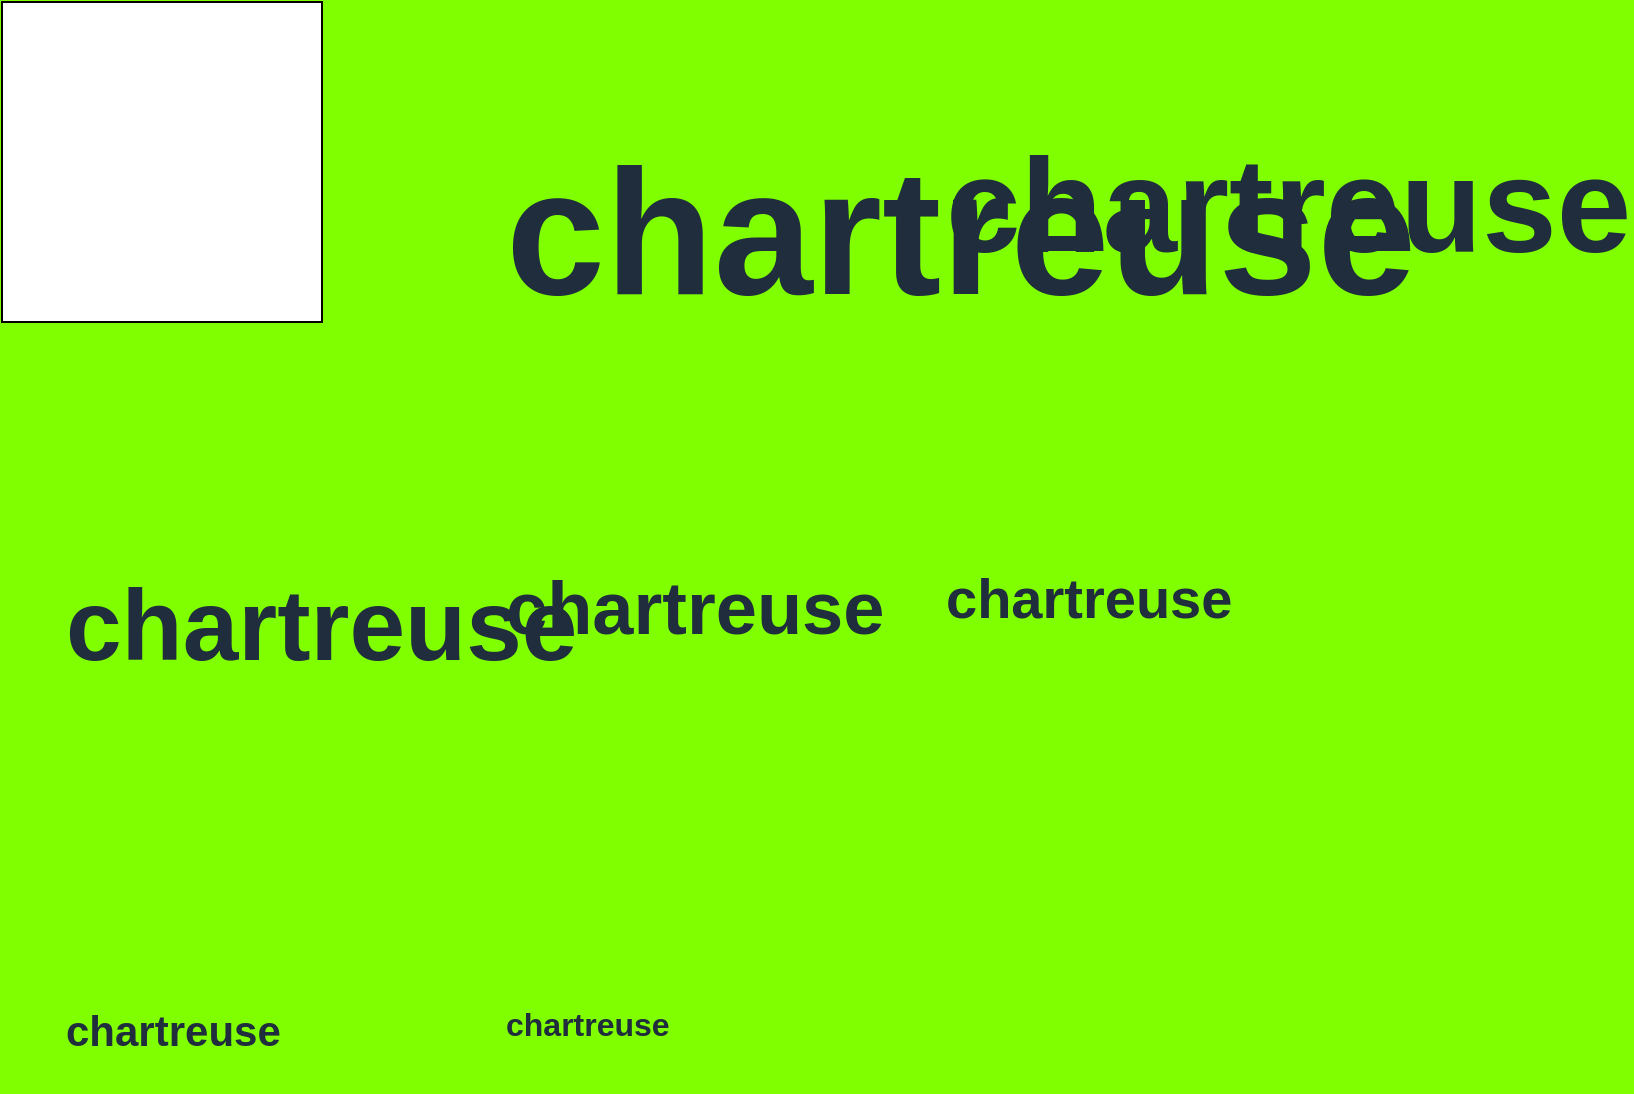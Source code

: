 <mxfile>
  <diagram id="NVM" name="chartreuse">
    <mxGraphModel dx="0" dy="0" background="#7FFF00" grid="0" gridSize="10" guides="1" tooltips="1" connect="1" arrows="1" fold="1" page="1" pageScale="1" pageWidth="1169" pageHeight="827" math="0" shadow="0">
      <root>
        <mxCell id="page_root_NVM" parent="NVM"/>
        <mxCell id="node_root_NVM" parent="page_root_NVM"/>
        <mxCell id="NVM-2" value="" style="whiteSpace=wrap;html=1;fillColor=#ffffff;strokeColor=#000000;fontColor=#000000" vertex="1" parent="node_root_NVM">
          <mxGeometry x="30" y="30" width="160" height="160" as="geometry"/>
        </mxCell>
        <mxCell id="NVM-3" value="chartreuse" style="whiteSpace=wrap;html=1;fontColor=#1F2D3D;text;fontSize=89;fontStyle=1;fillColor=none" vertex="1" parent="node_root_NVM">
          <mxGeometry x="280" y="85" width="100" height="50" as="geometry"/>
        </mxCell>
        <mxCell id="NVM-4" value="chartreuse" style="whiteSpace=wrap;html=1;fontColor=#1F2D3D;text;fontSize=67;fontStyle=1;fillColor=none" vertex="1" parent="node_root_NVM">
          <mxGeometry x="500" y="85" width="100" height="50" as="geometry"/>
        </mxCell>
        <mxCell id="NVM-5" value="chartreuse" style="whiteSpace=wrap;html=1;fontColor=#1F2D3D;text;fontSize=50;fontStyle=1;fillColor=none" vertex="1" parent="node_root_NVM">
          <mxGeometry x="60" y="305" width="100" height="50" as="geometry"/>
        </mxCell>
        <mxCell id="NVM-6" value="chartreuse" style="whiteSpace=wrap;html=1;fontColor=#1F2D3D;text;fontSize=37;fontStyle=1;fillColor=none" vertex="1" parent="node_root_NVM">
          <mxGeometry x="280" y="305" width="100" height="50" as="geometry"/>
        </mxCell>
        <mxCell id="NVM-7" value="chartreuse" style="whiteSpace=wrap;html=1;fontColor=#1F2D3D;text;fontSize=28;fontStyle=1;fillColor=none" vertex="1" parent="node_root_NVM">
          <mxGeometry x="500" y="305" width="100" height="50" as="geometry"/>
        </mxCell>
        <mxCell id="NVM-8" value="chartreuse" style="whiteSpace=wrap;html=1;fontColor=#1F2D3D;text;fontSize=21;fontStyle=1;fillColor=none" vertex="1" parent="node_root_NVM">
          <mxGeometry x="60" y="525" width="100" height="50" as="geometry"/>
        </mxCell>
        <mxCell id="NVM-9" value="chartreuse" style="whiteSpace=wrap;html=1;fontColor=#1F2D3D;text;fontSize=16;fontStyle=1;fillColor=none" vertex="1" parent="node_root_NVM">
          <mxGeometry x="280" y="525" width="100" height="50" as="geometry"/>
        </mxCell>
      </root>
    </mxGraphModel>
  </diagram>
  <diagram id="MVj" name="aquamarine">
    <mxGraphModel dx="0" dy="0" background="#7FFFD4" grid="0" gridSize="10" guides="1" tooltips="1" connect="1" arrows="1" fold="1" page="1" pageScale="1" pageWidth="1169" pageHeight="827" math="0" shadow="0">
      <root>
        <mxCell id="page_root_MVj" parent="MVj"/>
        <mxCell id="node_root_MVj" parent="page_root_MVj"/>
        <mxCell id="MVj-2" value="" style="whiteSpace=wrap;html=1;fillColor=#ffffff;strokeColor=#000000;fontColor=#000000" vertex="1" parent="node_root_MVj">
          <mxGeometry x="30" y="30" width="160" height="160" as="geometry"/>
        </mxCell>
        <mxCell id="MVj-3" value="aquamarine" style="whiteSpace=wrap;html=1;fontColor=#1F2D3D;text;fontSize=89;fontStyle=1;fillColor=none" vertex="1" parent="node_root_MVj">
          <mxGeometry x="280" y="85" width="100" height="50" as="geometry"/>
        </mxCell>
        <mxCell id="MVj-4" value="aquamarine" style="whiteSpace=wrap;html=1;fontColor=#1F2D3D;text;fontSize=67;fontStyle=1;fillColor=none" vertex="1" parent="node_root_MVj">
          <mxGeometry x="500" y="85" width="100" height="50" as="geometry"/>
        </mxCell>
        <mxCell id="MVj-5" value="aquamarine" style="whiteSpace=wrap;html=1;fontColor=#1F2D3D;text;fontSize=50;fontStyle=1;fillColor=none" vertex="1" parent="node_root_MVj">
          <mxGeometry x="60" y="305" width="100" height="50" as="geometry"/>
        </mxCell>
        <mxCell id="MVj-6" value="aquamarine" style="whiteSpace=wrap;html=1;fontColor=#1F2D3D;text;fontSize=37;fontStyle=1;fillColor=none" vertex="1" parent="node_root_MVj">
          <mxGeometry x="280" y="305" width="100" height="50" as="geometry"/>
        </mxCell>
        <mxCell id="MVj-7" value="aquamarine" style="whiteSpace=wrap;html=1;fontColor=#1F2D3D;text;fontSize=28;fontStyle=1;fillColor=none" vertex="1" parent="node_root_MVj">
          <mxGeometry x="500" y="305" width="100" height="50" as="geometry"/>
        </mxCell>
        <mxCell id="MVj-8" value="aquamarine" style="whiteSpace=wrap;html=1;fontColor=#1F2D3D;text;fontSize=21;fontStyle=1;fillColor=none" vertex="1" parent="node_root_MVj">
          <mxGeometry x="60" y="525" width="100" height="50" as="geometry"/>
        </mxCell>
        <mxCell id="MVj-9" value="aquamarine" style="whiteSpace=wrap;html=1;fontColor=#1F2D3D;text;fontSize=16;fontStyle=1;fillColor=none" vertex="1" parent="node_root_MVj">
          <mxGeometry x="280" y="525" width="100" height="50" as="geometry"/>
        </mxCell>
      </root>
    </mxGraphModel>
  </diagram>
  <diagram id="4mT" name="maroon">
    <mxGraphModel dx="0" dy="0" background="#800000" grid="0" gridSize="10" guides="1" tooltips="1" connect="1" arrows="1" fold="1" page="1" pageScale="1" pageWidth="1169" pageHeight="827" math="0" shadow="0">
      <root>
        <mxCell id="page_root_4mT" parent="4mT"/>
        <mxCell id="node_root_4mT" parent="page_root_4mT"/>
        <mxCell id="4mT-2" value="" style="whiteSpace=wrap;html=1;fillColor=#ffffff;strokeColor=#000000;fontColor=#000000" vertex="1" parent="node_root_4mT">
          <mxGeometry x="30" y="30" width="160" height="160" as="geometry"/>
        </mxCell>
        <mxCell id="4mT-3" value="maroon" style="whiteSpace=wrap;html=1;fontColor=#FFFFFF;text;fontSize=89;fontStyle=1;fillColor=none" vertex="1" parent="node_root_4mT">
          <mxGeometry x="280" y="85" width="100" height="50" as="geometry"/>
        </mxCell>
        <mxCell id="4mT-4" value="maroon" style="whiteSpace=wrap;html=1;fontColor=#FFFFFF;text;fontSize=67;fontStyle=1;fillColor=none" vertex="1" parent="node_root_4mT">
          <mxGeometry x="500" y="85" width="100" height="50" as="geometry"/>
        </mxCell>
        <mxCell id="4mT-5" value="maroon" style="whiteSpace=wrap;html=1;fontColor=#FFFFFF;text;fontSize=50;fontStyle=1;fillColor=none" vertex="1" parent="node_root_4mT">
          <mxGeometry x="60" y="305" width="100" height="50" as="geometry"/>
        </mxCell>
        <mxCell id="4mT-6" value="maroon" style="whiteSpace=wrap;html=1;fontColor=#FFFFFF;text;fontSize=37;fontStyle=1;fillColor=none" vertex="1" parent="node_root_4mT">
          <mxGeometry x="280" y="305" width="100" height="50" as="geometry"/>
        </mxCell>
        <mxCell id="4mT-7" value="maroon" style="whiteSpace=wrap;html=1;fontColor=#FFFFFF;text;fontSize=28;fontStyle=1;fillColor=none" vertex="1" parent="node_root_4mT">
          <mxGeometry x="500" y="305" width="100" height="50" as="geometry"/>
        </mxCell>
        <mxCell id="4mT-8" value="maroon" style="whiteSpace=wrap;html=1;fontColor=#FFFFFF;text;fontSize=21;fontStyle=1;fillColor=none" vertex="1" parent="node_root_4mT">
          <mxGeometry x="60" y="525" width="100" height="50" as="geometry"/>
        </mxCell>
        <mxCell id="4mT-9" value="maroon" style="whiteSpace=wrap;html=1;fontColor=#FFFFFF;text;fontSize=16;fontStyle=1;fillColor=none" vertex="1" parent="node_root_4mT">
          <mxGeometry x="280" y="525" width="100" height="50" as="geometry"/>
        </mxCell>
      </root>
    </mxGraphModel>
  </diagram>
  <diagram id="Dhi" name="purple">
    <mxGraphModel dx="0" dy="0" background="#800080" grid="0" gridSize="10" guides="1" tooltips="1" connect="1" arrows="1" fold="1" page="1" pageScale="1" pageWidth="1169" pageHeight="827" math="0" shadow="0">
      <root>
        <mxCell id="page_root_Dhi" parent="Dhi"/>
        <mxCell id="node_root_Dhi" parent="page_root_Dhi"/>
        <mxCell id="Dhi-2" value="" style="whiteSpace=wrap;html=1;fillColor=#ffffff;strokeColor=#000000;fontColor=#000000" vertex="1" parent="node_root_Dhi">
          <mxGeometry x="30" y="30" width="160" height="160" as="geometry"/>
        </mxCell>
        <mxCell id="Dhi-3" value="purple" style="whiteSpace=wrap;html=1;fontColor=#FFFFFF;text;fontSize=89;fontStyle=1;fillColor=none" vertex="1" parent="node_root_Dhi">
          <mxGeometry x="280" y="85" width="100" height="50" as="geometry"/>
        </mxCell>
        <mxCell id="Dhi-4" value="purple" style="whiteSpace=wrap;html=1;fontColor=#FFFFFF;text;fontSize=67;fontStyle=1;fillColor=none" vertex="1" parent="node_root_Dhi">
          <mxGeometry x="500" y="85" width="100" height="50" as="geometry"/>
        </mxCell>
        <mxCell id="Dhi-5" value="purple" style="whiteSpace=wrap;html=1;fontColor=#FFFFFF;text;fontSize=50;fontStyle=1;fillColor=none" vertex="1" parent="node_root_Dhi">
          <mxGeometry x="60" y="305" width="100" height="50" as="geometry"/>
        </mxCell>
        <mxCell id="Dhi-6" value="purple" style="whiteSpace=wrap;html=1;fontColor=#FFFFFF;text;fontSize=37;fontStyle=1;fillColor=none" vertex="1" parent="node_root_Dhi">
          <mxGeometry x="280" y="305" width="100" height="50" as="geometry"/>
        </mxCell>
        <mxCell id="Dhi-7" value="purple" style="whiteSpace=wrap;html=1;fontColor=#FFFFFF;text;fontSize=28;fontStyle=1;fillColor=none" vertex="1" parent="node_root_Dhi">
          <mxGeometry x="500" y="305" width="100" height="50" as="geometry"/>
        </mxCell>
        <mxCell id="Dhi-8" value="purple" style="whiteSpace=wrap;html=1;fontColor=#FFFFFF;text;fontSize=21;fontStyle=1;fillColor=none" vertex="1" parent="node_root_Dhi">
          <mxGeometry x="60" y="525" width="100" height="50" as="geometry"/>
        </mxCell>
        <mxCell id="Dhi-9" value="purple" style="whiteSpace=wrap;html=1;fontColor=#FFFFFF;text;fontSize=16;fontStyle=1;fillColor=none" vertex="1" parent="node_root_Dhi">
          <mxGeometry x="280" y="525" width="100" height="50" as="geometry"/>
        </mxCell>
      </root>
    </mxGraphModel>
  </diagram>
  <diagram id="9Jm" name="olive">
    <mxGraphModel dx="0" dy="0" background="#808000" grid="0" gridSize="10" guides="1" tooltips="1" connect="1" arrows="1" fold="1" page="1" pageScale="1" pageWidth="1169" pageHeight="827" math="0" shadow="0">
      <root>
        <mxCell id="page_root_9Jm" parent="9Jm"/>
        <mxCell id="node_root_9Jm" parent="page_root_9Jm"/>
        <mxCell id="9Jm-2" value="" style="whiteSpace=wrap;html=1;fillColor=#ffffff;strokeColor=#000000;fontColor=#000000" vertex="1" parent="node_root_9Jm">
          <mxGeometry x="30" y="30" width="160" height="160" as="geometry"/>
        </mxCell>
        <mxCell id="9Jm-3" value="olive" style="whiteSpace=wrap;html=1;fontColor=#FFFFFF;text;fontSize=89;fontStyle=1;fillColor=none" vertex="1" parent="node_root_9Jm">
          <mxGeometry x="280" y="85" width="100" height="50" as="geometry"/>
        </mxCell>
        <mxCell id="9Jm-4" value="olive" style="whiteSpace=wrap;html=1;fontColor=#FFFFFF;text;fontSize=67;fontStyle=1;fillColor=none" vertex="1" parent="node_root_9Jm">
          <mxGeometry x="500" y="85" width="100" height="50" as="geometry"/>
        </mxCell>
        <mxCell id="9Jm-5" value="olive" style="whiteSpace=wrap;html=1;fontColor=#FFFFFF;text;fontSize=50;fontStyle=1;fillColor=none" vertex="1" parent="node_root_9Jm">
          <mxGeometry x="60" y="305" width="100" height="50" as="geometry"/>
        </mxCell>
        <mxCell id="9Jm-6" value="olive" style="whiteSpace=wrap;html=1;fontColor=#FFFFFF;text;fontSize=37;fontStyle=1;fillColor=none" vertex="1" parent="node_root_9Jm">
          <mxGeometry x="280" y="305" width="100" height="50" as="geometry"/>
        </mxCell>
        <mxCell id="9Jm-7" value="olive" style="whiteSpace=wrap;html=1;fontColor=#FFFFFF;text;fontSize=28;fontStyle=1;fillColor=none" vertex="1" parent="node_root_9Jm">
          <mxGeometry x="500" y="305" width="100" height="50" as="geometry"/>
        </mxCell>
        <mxCell id="9Jm-8" value="olive" style="whiteSpace=wrap;html=1;fontColor=#FFFFFF;text;fontSize=21;fontStyle=1;fillColor=none" vertex="1" parent="node_root_9Jm">
          <mxGeometry x="60" y="525" width="100" height="50" as="geometry"/>
        </mxCell>
        <mxCell id="9Jm-9" value="olive" style="whiteSpace=wrap;html=1;fontColor=#FFFFFF;text;fontSize=16;fontStyle=1;fillColor=none" vertex="1" parent="node_root_9Jm">
          <mxGeometry x="280" y="525" width="100" height="50" as="geometry"/>
        </mxCell>
      </root>
    </mxGraphModel>
  </diagram>
  <diagram id="2Tg" name="gray">
    <mxGraphModel dx="0" dy="0" background="#808080" grid="0" gridSize="10" guides="1" tooltips="1" connect="1" arrows="1" fold="1" page="1" pageScale="1" pageWidth="1169" pageHeight="827" math="0" shadow="0">
      <root>
        <mxCell id="page_root_2Tg" parent="2Tg"/>
        <mxCell id="node_root_2Tg" parent="page_root_2Tg"/>
        <mxCell id="2Tg-2" value="" style="whiteSpace=wrap;html=1;fillColor=#ffffff;strokeColor=#000000;fontColor=#000000" vertex="1" parent="node_root_2Tg">
          <mxGeometry x="30" y="30" width="160" height="160" as="geometry"/>
        </mxCell>
        <mxCell id="2Tg-3" value="gray" style="whiteSpace=wrap;html=1;fontColor=#FFFFFF;text;fontSize=89;fontStyle=1;fillColor=none" vertex="1" parent="node_root_2Tg">
          <mxGeometry x="280" y="85" width="100" height="50" as="geometry"/>
        </mxCell>
        <mxCell id="2Tg-4" value="gray" style="whiteSpace=wrap;html=1;fontColor=#FFFFFF;text;fontSize=67;fontStyle=1;fillColor=none" vertex="1" parent="node_root_2Tg">
          <mxGeometry x="500" y="85" width="100" height="50" as="geometry"/>
        </mxCell>
        <mxCell id="2Tg-5" value="gray" style="whiteSpace=wrap;html=1;fontColor=#FFFFFF;text;fontSize=50;fontStyle=1;fillColor=none" vertex="1" parent="node_root_2Tg">
          <mxGeometry x="60" y="305" width="100" height="50" as="geometry"/>
        </mxCell>
        <mxCell id="2Tg-6" value="gray" style="whiteSpace=wrap;html=1;fontColor=#FFFFFF;text;fontSize=37;fontStyle=1;fillColor=none" vertex="1" parent="node_root_2Tg">
          <mxGeometry x="280" y="305" width="100" height="50" as="geometry"/>
        </mxCell>
        <mxCell id="2Tg-7" value="gray" style="whiteSpace=wrap;html=1;fontColor=#FFFFFF;text;fontSize=28;fontStyle=1;fillColor=none" vertex="1" parent="node_root_2Tg">
          <mxGeometry x="500" y="305" width="100" height="50" as="geometry"/>
        </mxCell>
        <mxCell id="2Tg-8" value="gray" style="whiteSpace=wrap;html=1;fontColor=#FFFFFF;text;fontSize=21;fontStyle=1;fillColor=none" vertex="1" parent="node_root_2Tg">
          <mxGeometry x="60" y="525" width="100" height="50" as="geometry"/>
        </mxCell>
        <mxCell id="2Tg-9" value="gray" style="whiteSpace=wrap;html=1;fontColor=#FFFFFF;text;fontSize=16;fontStyle=1;fillColor=none" vertex="1" parent="node_root_2Tg">
          <mxGeometry x="280" y="525" width="100" height="50" as="geometry"/>
        </mxCell>
      </root>
    </mxGraphModel>
  </diagram>
  <diagram id="JNN" name="grey">
    <mxGraphModel dx="0" dy="0" background="#808080" grid="0" gridSize="10" guides="1" tooltips="1" connect="1" arrows="1" fold="1" page="1" pageScale="1" pageWidth="1169" pageHeight="827" math="0" shadow="0">
      <root>
        <mxCell id="page_root_JNN" parent="JNN"/>
        <mxCell id="node_root_JNN" parent="page_root_JNN"/>
        <mxCell id="JNN-2" value="" style="whiteSpace=wrap;html=1;fillColor=#ffffff;strokeColor=#000000;fontColor=#000000" vertex="1" parent="node_root_JNN">
          <mxGeometry x="30" y="30" width="160" height="160" as="geometry"/>
        </mxCell>
        <mxCell id="JNN-3" value="grey" style="whiteSpace=wrap;html=1;fontColor=#FFFFFF;text;fontSize=89;fontStyle=1;fillColor=none" vertex="1" parent="node_root_JNN">
          <mxGeometry x="280" y="85" width="100" height="50" as="geometry"/>
        </mxCell>
        <mxCell id="JNN-4" value="grey" style="whiteSpace=wrap;html=1;fontColor=#FFFFFF;text;fontSize=67;fontStyle=1;fillColor=none" vertex="1" parent="node_root_JNN">
          <mxGeometry x="500" y="85" width="100" height="50" as="geometry"/>
        </mxCell>
        <mxCell id="JNN-5" value="grey" style="whiteSpace=wrap;html=1;fontColor=#FFFFFF;text;fontSize=50;fontStyle=1;fillColor=none" vertex="1" parent="node_root_JNN">
          <mxGeometry x="60" y="305" width="100" height="50" as="geometry"/>
        </mxCell>
        <mxCell id="JNN-6" value="grey" style="whiteSpace=wrap;html=1;fontColor=#FFFFFF;text;fontSize=37;fontStyle=1;fillColor=none" vertex="1" parent="node_root_JNN">
          <mxGeometry x="280" y="305" width="100" height="50" as="geometry"/>
        </mxCell>
        <mxCell id="JNN-7" value="grey" style="whiteSpace=wrap;html=1;fontColor=#FFFFFF;text;fontSize=28;fontStyle=1;fillColor=none" vertex="1" parent="node_root_JNN">
          <mxGeometry x="500" y="305" width="100" height="50" as="geometry"/>
        </mxCell>
        <mxCell id="JNN-8" value="grey" style="whiteSpace=wrap;html=1;fontColor=#FFFFFF;text;fontSize=21;fontStyle=1;fillColor=none" vertex="1" parent="node_root_JNN">
          <mxGeometry x="60" y="525" width="100" height="50" as="geometry"/>
        </mxCell>
        <mxCell id="JNN-9" value="grey" style="whiteSpace=wrap;html=1;fontColor=#FFFFFF;text;fontSize=16;fontStyle=1;fillColor=none" vertex="1" parent="node_root_JNN">
          <mxGeometry x="280" y="525" width="100" height="50" as="geometry"/>
        </mxCell>
      </root>
    </mxGraphModel>
  </diagram>
  <diagram id="ctn" name="sky_blue">
    <mxGraphModel dx="0" dy="0" background="#87CEEB" grid="0" gridSize="10" guides="1" tooltips="1" connect="1" arrows="1" fold="1" page="1" pageScale="1" pageWidth="1169" pageHeight="827" math="0" shadow="0">
      <root>
        <mxCell id="page_root_ctn" parent="ctn"/>
        <mxCell id="node_root_ctn" parent="page_root_ctn"/>
        <mxCell id="ctn-2" value="" style="whiteSpace=wrap;html=1;fillColor=#ffffff;strokeColor=#000000;fontColor=#000000" vertex="1" parent="node_root_ctn">
          <mxGeometry x="30" y="30" width="160" height="160" as="geometry"/>
        </mxCell>
        <mxCell id="ctn-3" value="sky_blue" style="whiteSpace=wrap;html=1;fontColor=#1F2D3D;text;fontSize=89;fontStyle=1;fillColor=none" vertex="1" parent="node_root_ctn">
          <mxGeometry x="280" y="85" width="100" height="50" as="geometry"/>
        </mxCell>
        <mxCell id="ctn-4" value="sky_blue" style="whiteSpace=wrap;html=1;fontColor=#1F2D3D;text;fontSize=67;fontStyle=1;fillColor=none" vertex="1" parent="node_root_ctn">
          <mxGeometry x="500" y="85" width="100" height="50" as="geometry"/>
        </mxCell>
        <mxCell id="ctn-5" value="sky_blue" style="whiteSpace=wrap;html=1;fontColor=#1F2D3D;text;fontSize=50;fontStyle=1;fillColor=none" vertex="1" parent="node_root_ctn">
          <mxGeometry x="60" y="305" width="100" height="50" as="geometry"/>
        </mxCell>
        <mxCell id="ctn-6" value="sky_blue" style="whiteSpace=wrap;html=1;fontColor=#1F2D3D;text;fontSize=37;fontStyle=1;fillColor=none" vertex="1" parent="node_root_ctn">
          <mxGeometry x="280" y="305" width="100" height="50" as="geometry"/>
        </mxCell>
        <mxCell id="ctn-7" value="sky_blue" style="whiteSpace=wrap;html=1;fontColor=#1F2D3D;text;fontSize=28;fontStyle=1;fillColor=none" vertex="1" parent="node_root_ctn">
          <mxGeometry x="500" y="305" width="100" height="50" as="geometry"/>
        </mxCell>
        <mxCell id="ctn-8" value="sky_blue" style="whiteSpace=wrap;html=1;fontColor=#1F2D3D;text;fontSize=21;fontStyle=1;fillColor=none" vertex="1" parent="node_root_ctn">
          <mxGeometry x="60" y="525" width="100" height="50" as="geometry"/>
        </mxCell>
        <mxCell id="ctn-9" value="sky_blue" style="whiteSpace=wrap;html=1;fontColor=#1F2D3D;text;fontSize=16;fontStyle=1;fillColor=none" vertex="1" parent="node_root_ctn">
          <mxGeometry x="280" y="525" width="100" height="50" as="geometry"/>
        </mxCell>
      </root>
    </mxGraphModel>
  </diagram>
  <diagram id="5US" name="light_sky_blue">
    <mxGraphModel dx="0" dy="0" background="#87CEFA" grid="0" gridSize="10" guides="1" tooltips="1" connect="1" arrows="1" fold="1" page="1" pageScale="1" pageWidth="1169" pageHeight="827" math="0" shadow="0">
      <root>
        <mxCell id="page_root_5US" parent="5US"/>
        <mxCell id="node_root_5US" parent="page_root_5US"/>
        <mxCell id="5US-2" value="" style="whiteSpace=wrap;html=1;fillColor=#ffffff;strokeColor=#000000;fontColor=#000000" vertex="1" parent="node_root_5US">
          <mxGeometry x="30" y="30" width="160" height="160" as="geometry"/>
        </mxCell>
        <mxCell id="5US-3" value="light_sky_blue" style="whiteSpace=wrap;html=1;fontColor=#1F2D3D;text;fontSize=89;fontStyle=1;fillColor=none" vertex="1" parent="node_root_5US">
          <mxGeometry x="280" y="85" width="100" height="50" as="geometry"/>
        </mxCell>
        <mxCell id="5US-4" value="light_sky_blue" style="whiteSpace=wrap;html=1;fontColor=#1F2D3D;text;fontSize=67;fontStyle=1;fillColor=none" vertex="1" parent="node_root_5US">
          <mxGeometry x="500" y="85" width="100" height="50" as="geometry"/>
        </mxCell>
        <mxCell id="5US-5" value="light_sky_blue" style="whiteSpace=wrap;html=1;fontColor=#1F2D3D;text;fontSize=50;fontStyle=1;fillColor=none" vertex="1" parent="node_root_5US">
          <mxGeometry x="60" y="305" width="100" height="50" as="geometry"/>
        </mxCell>
        <mxCell id="5US-6" value="light_sky_blue" style="whiteSpace=wrap;html=1;fontColor=#1F2D3D;text;fontSize=37;fontStyle=1;fillColor=none" vertex="1" parent="node_root_5US">
          <mxGeometry x="280" y="305" width="100" height="50" as="geometry"/>
        </mxCell>
        <mxCell id="5US-7" value="light_sky_blue" style="whiteSpace=wrap;html=1;fontColor=#1F2D3D;text;fontSize=28;fontStyle=1;fillColor=none" vertex="1" parent="node_root_5US">
          <mxGeometry x="500" y="305" width="100" height="50" as="geometry"/>
        </mxCell>
        <mxCell id="5US-8" value="light_sky_blue" style="whiteSpace=wrap;html=1;fontColor=#1F2D3D;text;fontSize=21;fontStyle=1;fillColor=none" vertex="1" parent="node_root_5US">
          <mxGeometry x="60" y="525" width="100" height="50" as="geometry"/>
        </mxCell>
        <mxCell id="5US-9" value="light_sky_blue" style="whiteSpace=wrap;html=1;fontColor=#1F2D3D;text;fontSize=16;fontStyle=1;fillColor=none" vertex="1" parent="node_root_5US">
          <mxGeometry x="280" y="525" width="100" height="50" as="geometry"/>
        </mxCell>
      </root>
    </mxGraphModel>
  </diagram>
  <diagram id="rjA" name="blue_violet">
    <mxGraphModel dx="0" dy="0" background="#8A2BE2" grid="0" gridSize="10" guides="1" tooltips="1" connect="1" arrows="1" fold="1" page="1" pageScale="1" pageWidth="1169" pageHeight="827" math="0" shadow="0">
      <root>
        <mxCell id="page_root_rjA" parent="rjA"/>
        <mxCell id="node_root_rjA" parent="page_root_rjA"/>
        <mxCell id="rjA-2" value="" style="whiteSpace=wrap;html=1;fillColor=#ffffff;strokeColor=#000000;fontColor=#000000" vertex="1" parent="node_root_rjA">
          <mxGeometry x="30" y="30" width="160" height="160" as="geometry"/>
        </mxCell>
        <mxCell id="rjA-3" value="blue_violet" style="whiteSpace=wrap;html=1;fontColor=#FFFFFF;text;fontSize=89;fontStyle=1;fillColor=none" vertex="1" parent="node_root_rjA">
          <mxGeometry x="280" y="85" width="100" height="50" as="geometry"/>
        </mxCell>
        <mxCell id="rjA-4" value="blue_violet" style="whiteSpace=wrap;html=1;fontColor=#FFFFFF;text;fontSize=67;fontStyle=1;fillColor=none" vertex="1" parent="node_root_rjA">
          <mxGeometry x="500" y="85" width="100" height="50" as="geometry"/>
        </mxCell>
        <mxCell id="rjA-5" value="blue_violet" style="whiteSpace=wrap;html=1;fontColor=#FFFFFF;text;fontSize=50;fontStyle=1;fillColor=none" vertex="1" parent="node_root_rjA">
          <mxGeometry x="60" y="305" width="100" height="50" as="geometry"/>
        </mxCell>
        <mxCell id="rjA-6" value="blue_violet" style="whiteSpace=wrap;html=1;fontColor=#FFFFFF;text;fontSize=37;fontStyle=1;fillColor=none" vertex="1" parent="node_root_rjA">
          <mxGeometry x="280" y="305" width="100" height="50" as="geometry"/>
        </mxCell>
        <mxCell id="rjA-7" value="blue_violet" style="whiteSpace=wrap;html=1;fontColor=#FFFFFF;text;fontSize=28;fontStyle=1;fillColor=none" vertex="1" parent="node_root_rjA">
          <mxGeometry x="500" y="305" width="100" height="50" as="geometry"/>
        </mxCell>
        <mxCell id="rjA-8" value="blue_violet" style="whiteSpace=wrap;html=1;fontColor=#FFFFFF;text;fontSize=21;fontStyle=1;fillColor=none" vertex="1" parent="node_root_rjA">
          <mxGeometry x="60" y="525" width="100" height="50" as="geometry"/>
        </mxCell>
        <mxCell id="rjA-9" value="blue_violet" style="whiteSpace=wrap;html=1;fontColor=#FFFFFF;text;fontSize=16;fontStyle=1;fillColor=none" vertex="1" parent="node_root_rjA">
          <mxGeometry x="280" y="525" width="100" height="50" as="geometry"/>
        </mxCell>
      </root>
    </mxGraphModel>
  </diagram>
  <diagram id="o9m" name="dark_red">
    <mxGraphModel dx="0" dy="0" background="#8B0000" grid="0" gridSize="10" guides="1" tooltips="1" connect="1" arrows="1" fold="1" page="1" pageScale="1" pageWidth="1169" pageHeight="827" math="0" shadow="0">
      <root>
        <mxCell id="page_root_o9m" parent="o9m"/>
        <mxCell id="node_root_o9m" parent="page_root_o9m"/>
        <mxCell id="o9m-2" value="" style="whiteSpace=wrap;html=1;fillColor=#ffffff;strokeColor=#000000;fontColor=#000000" vertex="1" parent="node_root_o9m">
          <mxGeometry x="30" y="30" width="160" height="160" as="geometry"/>
        </mxCell>
        <mxCell id="o9m-3" value="dark_red" style="whiteSpace=wrap;html=1;fontColor=#FFFFFF;text;fontSize=89;fontStyle=1;fillColor=none" vertex="1" parent="node_root_o9m">
          <mxGeometry x="280" y="85" width="100" height="50" as="geometry"/>
        </mxCell>
        <mxCell id="o9m-4" value="dark_red" style="whiteSpace=wrap;html=1;fontColor=#FFFFFF;text;fontSize=67;fontStyle=1;fillColor=none" vertex="1" parent="node_root_o9m">
          <mxGeometry x="500" y="85" width="100" height="50" as="geometry"/>
        </mxCell>
        <mxCell id="o9m-5" value="dark_red" style="whiteSpace=wrap;html=1;fontColor=#FFFFFF;text;fontSize=50;fontStyle=1;fillColor=none" vertex="1" parent="node_root_o9m">
          <mxGeometry x="60" y="305" width="100" height="50" as="geometry"/>
        </mxCell>
        <mxCell id="o9m-6" value="dark_red" style="whiteSpace=wrap;html=1;fontColor=#FFFFFF;text;fontSize=37;fontStyle=1;fillColor=none" vertex="1" parent="node_root_o9m">
          <mxGeometry x="280" y="305" width="100" height="50" as="geometry"/>
        </mxCell>
        <mxCell id="o9m-7" value="dark_red" style="whiteSpace=wrap;html=1;fontColor=#FFFFFF;text;fontSize=28;fontStyle=1;fillColor=none" vertex="1" parent="node_root_o9m">
          <mxGeometry x="500" y="305" width="100" height="50" as="geometry"/>
        </mxCell>
        <mxCell id="o9m-8" value="dark_red" style="whiteSpace=wrap;html=1;fontColor=#FFFFFF;text;fontSize=21;fontStyle=1;fillColor=none" vertex="1" parent="node_root_o9m">
          <mxGeometry x="60" y="525" width="100" height="50" as="geometry"/>
        </mxCell>
        <mxCell id="o9m-9" value="dark_red" style="whiteSpace=wrap;html=1;fontColor=#FFFFFF;text;fontSize=16;fontStyle=1;fillColor=none" vertex="1" parent="node_root_o9m">
          <mxGeometry x="280" y="525" width="100" height="50" as="geometry"/>
        </mxCell>
      </root>
    </mxGraphModel>
  </diagram>
  <diagram id="m82" name="dark_magenta">
    <mxGraphModel dx="0" dy="0" background="#8B008B" grid="0" gridSize="10" guides="1" tooltips="1" connect="1" arrows="1" fold="1" page="1" pageScale="1" pageWidth="1169" pageHeight="827" math="0" shadow="0">
      <root>
        <mxCell id="page_root_m82" parent="m82"/>
        <mxCell id="node_root_m82" parent="page_root_m82"/>
        <mxCell id="m82-2" value="" style="whiteSpace=wrap;html=1;fillColor=#ffffff;strokeColor=#000000;fontColor=#000000" vertex="1" parent="node_root_m82">
          <mxGeometry x="30" y="30" width="160" height="160" as="geometry"/>
        </mxCell>
        <mxCell id="m82-3" value="dark_magenta" style="whiteSpace=wrap;html=1;fontColor=#FFFFFF;text;fontSize=89;fontStyle=1;fillColor=none" vertex="1" parent="node_root_m82">
          <mxGeometry x="280" y="85" width="100" height="50" as="geometry"/>
        </mxCell>
        <mxCell id="m82-4" value="dark_magenta" style="whiteSpace=wrap;html=1;fontColor=#FFFFFF;text;fontSize=67;fontStyle=1;fillColor=none" vertex="1" parent="node_root_m82">
          <mxGeometry x="500" y="85" width="100" height="50" as="geometry"/>
        </mxCell>
        <mxCell id="m82-5" value="dark_magenta" style="whiteSpace=wrap;html=1;fontColor=#FFFFFF;text;fontSize=50;fontStyle=1;fillColor=none" vertex="1" parent="node_root_m82">
          <mxGeometry x="60" y="305" width="100" height="50" as="geometry"/>
        </mxCell>
        <mxCell id="m82-6" value="dark_magenta" style="whiteSpace=wrap;html=1;fontColor=#FFFFFF;text;fontSize=37;fontStyle=1;fillColor=none" vertex="1" parent="node_root_m82">
          <mxGeometry x="280" y="305" width="100" height="50" as="geometry"/>
        </mxCell>
        <mxCell id="m82-7" value="dark_magenta" style="whiteSpace=wrap;html=1;fontColor=#FFFFFF;text;fontSize=28;fontStyle=1;fillColor=none" vertex="1" parent="node_root_m82">
          <mxGeometry x="500" y="305" width="100" height="50" as="geometry"/>
        </mxCell>
        <mxCell id="m82-8" value="dark_magenta" style="whiteSpace=wrap;html=1;fontColor=#FFFFFF;text;fontSize=21;fontStyle=1;fillColor=none" vertex="1" parent="node_root_m82">
          <mxGeometry x="60" y="525" width="100" height="50" as="geometry"/>
        </mxCell>
        <mxCell id="m82-9" value="dark_magenta" style="whiteSpace=wrap;html=1;fontColor=#FFFFFF;text;fontSize=16;fontStyle=1;fillColor=none" vertex="1" parent="node_root_m82">
          <mxGeometry x="280" y="525" width="100" height="50" as="geometry"/>
        </mxCell>
      </root>
    </mxGraphModel>
  </diagram>
  <diagram id="3XJ" name="saddle_brown">
    <mxGraphModel dx="0" dy="0" background="#8B4513" grid="0" gridSize="10" guides="1" tooltips="1" connect="1" arrows="1" fold="1" page="1" pageScale="1" pageWidth="1169" pageHeight="827" math="0" shadow="0">
      <root>
        <mxCell id="page_root_3XJ" parent="3XJ"/>
        <mxCell id="node_root_3XJ" parent="page_root_3XJ"/>
        <mxCell id="3XJ-2" value="" style="whiteSpace=wrap;html=1;fillColor=#ffffff;strokeColor=#000000;fontColor=#000000" vertex="1" parent="node_root_3XJ">
          <mxGeometry x="30" y="30" width="160" height="160" as="geometry"/>
        </mxCell>
        <mxCell id="3XJ-3" value="saddle_brown" style="whiteSpace=wrap;html=1;fontColor=#FFFFFF;text;fontSize=89;fontStyle=1;fillColor=none" vertex="1" parent="node_root_3XJ">
          <mxGeometry x="280" y="85" width="100" height="50" as="geometry"/>
        </mxCell>
        <mxCell id="3XJ-4" value="saddle_brown" style="whiteSpace=wrap;html=1;fontColor=#FFFFFF;text;fontSize=67;fontStyle=1;fillColor=none" vertex="1" parent="node_root_3XJ">
          <mxGeometry x="500" y="85" width="100" height="50" as="geometry"/>
        </mxCell>
        <mxCell id="3XJ-5" value="saddle_brown" style="whiteSpace=wrap;html=1;fontColor=#FFFFFF;text;fontSize=50;fontStyle=1;fillColor=none" vertex="1" parent="node_root_3XJ">
          <mxGeometry x="60" y="305" width="100" height="50" as="geometry"/>
        </mxCell>
        <mxCell id="3XJ-6" value="saddle_brown" style="whiteSpace=wrap;html=1;fontColor=#FFFFFF;text;fontSize=37;fontStyle=1;fillColor=none" vertex="1" parent="node_root_3XJ">
          <mxGeometry x="280" y="305" width="100" height="50" as="geometry"/>
        </mxCell>
        <mxCell id="3XJ-7" value="saddle_brown" style="whiteSpace=wrap;html=1;fontColor=#FFFFFF;text;fontSize=28;fontStyle=1;fillColor=none" vertex="1" parent="node_root_3XJ">
          <mxGeometry x="500" y="305" width="100" height="50" as="geometry"/>
        </mxCell>
        <mxCell id="3XJ-8" value="saddle_brown" style="whiteSpace=wrap;html=1;fontColor=#FFFFFF;text;fontSize=21;fontStyle=1;fillColor=none" vertex="1" parent="node_root_3XJ">
          <mxGeometry x="60" y="525" width="100" height="50" as="geometry"/>
        </mxCell>
        <mxCell id="3XJ-9" value="saddle_brown" style="whiteSpace=wrap;html=1;fontColor=#FFFFFF;text;fontSize=16;fontStyle=1;fillColor=none" vertex="1" parent="node_root_3XJ">
          <mxGeometry x="280" y="525" width="100" height="50" as="geometry"/>
        </mxCell>
      </root>
    </mxGraphModel>
  </diagram>
  <diagram id="y18" name="dark_sea_green">
    <mxGraphModel dx="0" dy="0" background="#8FBC8F" grid="0" gridSize="10" guides="1" tooltips="1" connect="1" arrows="1" fold="1" page="1" pageScale="1" pageWidth="1169" pageHeight="827" math="0" shadow="0">
      <root>
        <mxCell id="page_root_y18" parent="y18"/>
        <mxCell id="node_root_y18" parent="page_root_y18"/>
        <mxCell id="y18-2" value="" style="whiteSpace=wrap;html=1;fillColor=#ffffff;strokeColor=#000000;fontColor=#000000" vertex="1" parent="node_root_y18">
          <mxGeometry x="30" y="30" width="160" height="160" as="geometry"/>
        </mxCell>
        <mxCell id="y18-3" value="dark_sea_green" style="whiteSpace=wrap;html=1;fontColor=#1F2D3D;text;fontSize=89;fontStyle=1;fillColor=none" vertex="1" parent="node_root_y18">
          <mxGeometry x="280" y="85" width="100" height="50" as="geometry"/>
        </mxCell>
        <mxCell id="y18-4" value="dark_sea_green" style="whiteSpace=wrap;html=1;fontColor=#1F2D3D;text;fontSize=67;fontStyle=1;fillColor=none" vertex="1" parent="node_root_y18">
          <mxGeometry x="500" y="85" width="100" height="50" as="geometry"/>
        </mxCell>
        <mxCell id="y18-5" value="dark_sea_green" style="whiteSpace=wrap;html=1;fontColor=#1F2D3D;text;fontSize=50;fontStyle=1;fillColor=none" vertex="1" parent="node_root_y18">
          <mxGeometry x="60" y="305" width="100" height="50" as="geometry"/>
        </mxCell>
        <mxCell id="y18-6" value="dark_sea_green" style="whiteSpace=wrap;html=1;fontColor=#1F2D3D;text;fontSize=37;fontStyle=1;fillColor=none" vertex="1" parent="node_root_y18">
          <mxGeometry x="280" y="305" width="100" height="50" as="geometry"/>
        </mxCell>
        <mxCell id="y18-7" value="dark_sea_green" style="whiteSpace=wrap;html=1;fontColor=#1F2D3D;text;fontSize=28;fontStyle=1;fillColor=none" vertex="1" parent="node_root_y18">
          <mxGeometry x="500" y="305" width="100" height="50" as="geometry"/>
        </mxCell>
        <mxCell id="y18-8" value="dark_sea_green" style="whiteSpace=wrap;html=1;fontColor=#1F2D3D;text;fontSize=21;fontStyle=1;fillColor=none" vertex="1" parent="node_root_y18">
          <mxGeometry x="60" y="525" width="100" height="50" as="geometry"/>
        </mxCell>
        <mxCell id="y18-9" value="dark_sea_green" style="whiteSpace=wrap;html=1;fontColor=#1F2D3D;text;fontSize=16;fontStyle=1;fillColor=none" vertex="1" parent="node_root_y18">
          <mxGeometry x="280" y="525" width="100" height="50" as="geometry"/>
        </mxCell>
      </root>
    </mxGraphModel>
  </diagram>
  <diagram id="M2E" name="light_green">
    <mxGraphModel dx="0" dy="0" background="#90EE90" grid="0" gridSize="10" guides="1" tooltips="1" connect="1" arrows="1" fold="1" page="1" pageScale="1" pageWidth="1169" pageHeight="827" math="0" shadow="0">
      <root>
        <mxCell id="page_root_M2E" parent="M2E"/>
        <mxCell id="node_root_M2E" parent="page_root_M2E"/>
        <mxCell id="M2E-2" value="" style="whiteSpace=wrap;html=1;fillColor=#ffffff;strokeColor=#000000;fontColor=#000000" vertex="1" parent="node_root_M2E">
          <mxGeometry x="30" y="30" width="160" height="160" as="geometry"/>
        </mxCell>
        <mxCell id="M2E-3" value="light_green" style="whiteSpace=wrap;html=1;fontColor=#1F2D3D;text;fontSize=89;fontStyle=1;fillColor=none" vertex="1" parent="node_root_M2E">
          <mxGeometry x="280" y="85" width="100" height="50" as="geometry"/>
        </mxCell>
        <mxCell id="M2E-4" value="light_green" style="whiteSpace=wrap;html=1;fontColor=#1F2D3D;text;fontSize=67;fontStyle=1;fillColor=none" vertex="1" parent="node_root_M2E">
          <mxGeometry x="500" y="85" width="100" height="50" as="geometry"/>
        </mxCell>
        <mxCell id="M2E-5" value="light_green" style="whiteSpace=wrap;html=1;fontColor=#1F2D3D;text;fontSize=50;fontStyle=1;fillColor=none" vertex="1" parent="node_root_M2E">
          <mxGeometry x="60" y="305" width="100" height="50" as="geometry"/>
        </mxCell>
        <mxCell id="M2E-6" value="light_green" style="whiteSpace=wrap;html=1;fontColor=#1F2D3D;text;fontSize=37;fontStyle=1;fillColor=none" vertex="1" parent="node_root_M2E">
          <mxGeometry x="280" y="305" width="100" height="50" as="geometry"/>
        </mxCell>
        <mxCell id="M2E-7" value="light_green" style="whiteSpace=wrap;html=1;fontColor=#1F2D3D;text;fontSize=28;fontStyle=1;fillColor=none" vertex="1" parent="node_root_M2E">
          <mxGeometry x="500" y="305" width="100" height="50" as="geometry"/>
        </mxCell>
        <mxCell id="M2E-8" value="light_green" style="whiteSpace=wrap;html=1;fontColor=#1F2D3D;text;fontSize=21;fontStyle=1;fillColor=none" vertex="1" parent="node_root_M2E">
          <mxGeometry x="60" y="525" width="100" height="50" as="geometry"/>
        </mxCell>
        <mxCell id="M2E-9" value="light_green" style="whiteSpace=wrap;html=1;fontColor=#1F2D3D;text;fontSize=16;fontStyle=1;fillColor=none" vertex="1" parent="node_root_M2E">
          <mxGeometry x="280" y="525" width="100" height="50" as="geometry"/>
        </mxCell>
      </root>
    </mxGraphModel>
  </diagram>
</mxfile>
